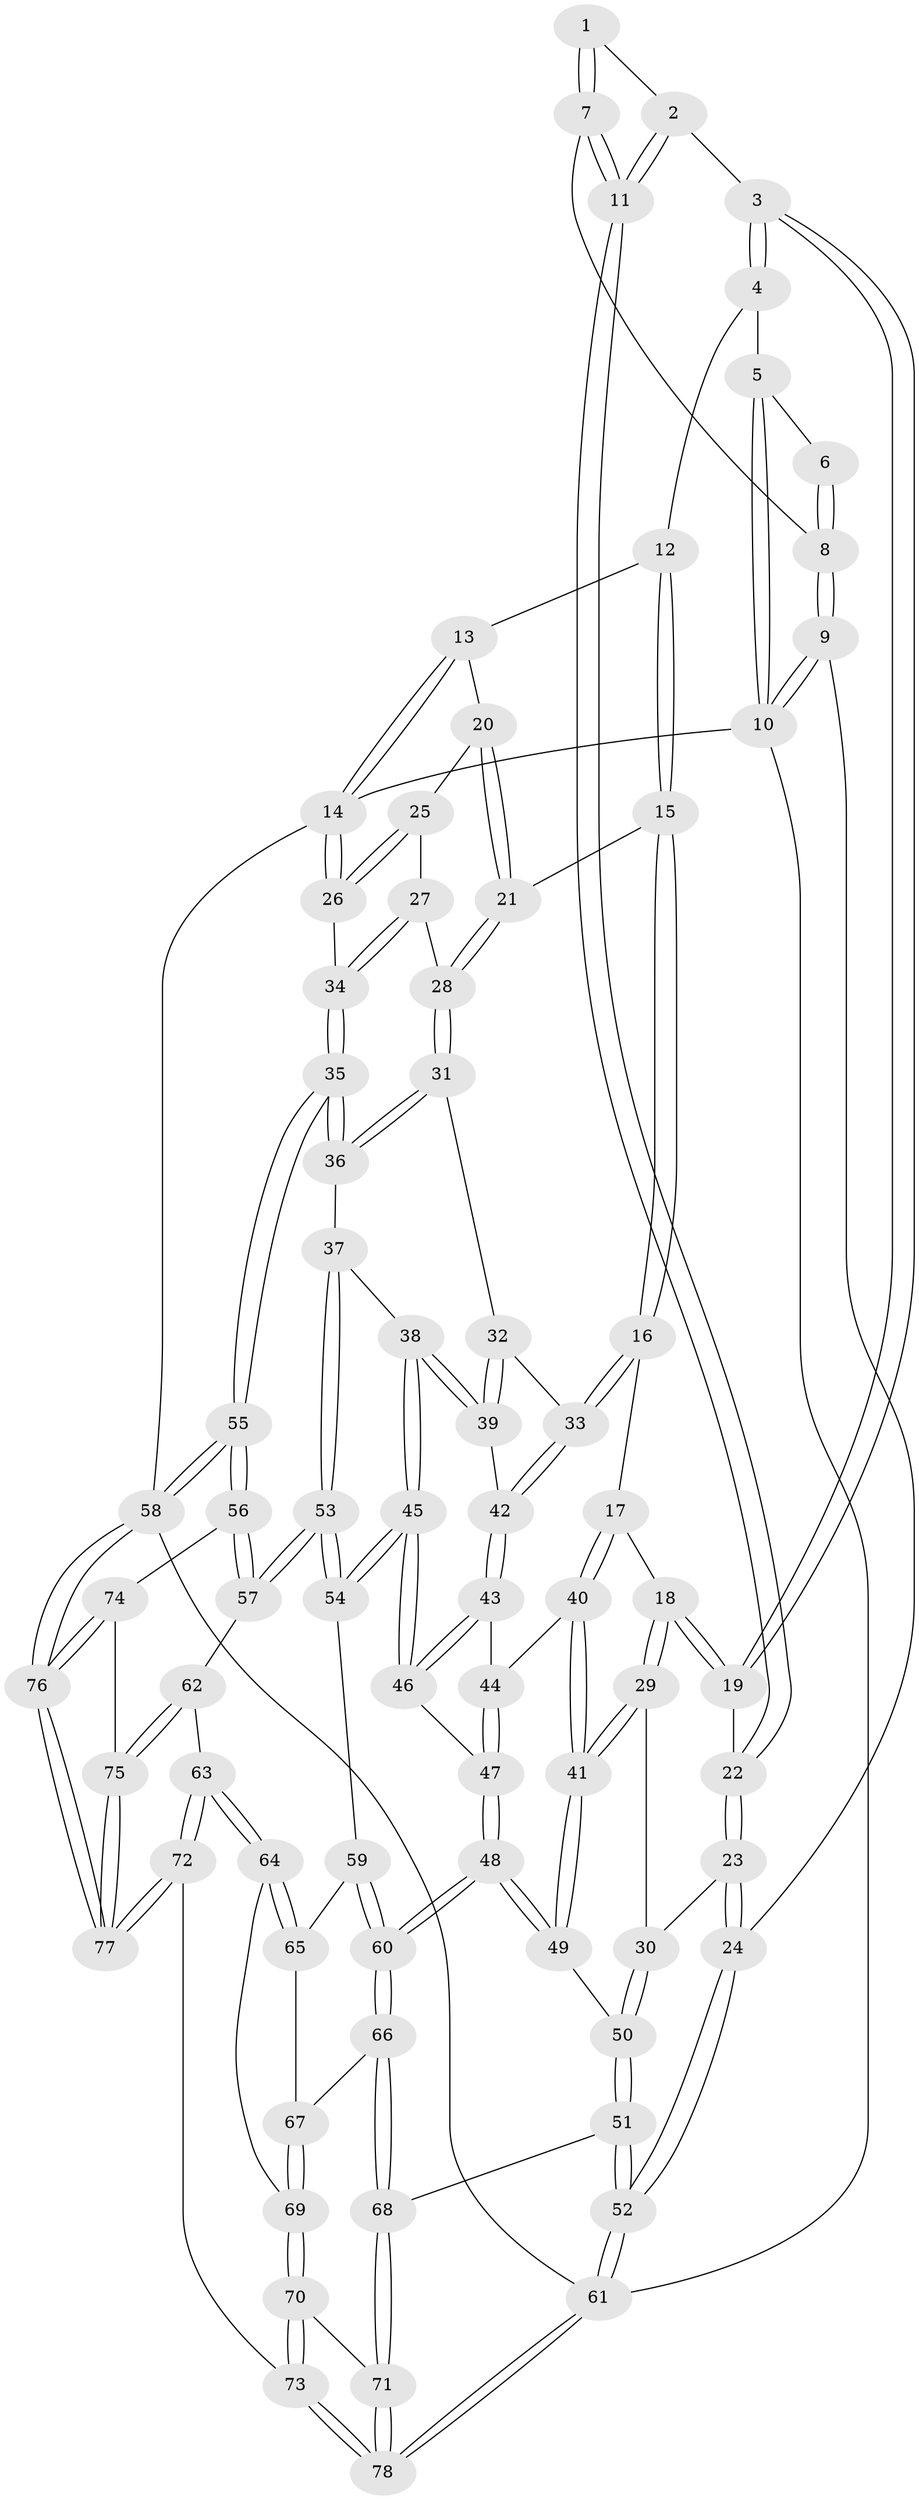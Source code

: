 // coarse degree distribution, {3: 0.09090909090909091, 5: 0.3181818181818182, 4: 0.4318181818181818, 6: 0.1590909090909091}
// Generated by graph-tools (version 1.1) at 2025/42/03/06/25 10:42:30]
// undirected, 78 vertices, 192 edges
graph export_dot {
graph [start="1"]
  node [color=gray90,style=filled];
  1 [pos="+0.0894611414239877+0.047352923668202936"];
  2 [pos="+0.2292259444976764+0.11502197757521113"];
  3 [pos="+0.2977972095586035+0.10883852992332727"];
  4 [pos="+0.46914935148979686+0"];
  5 [pos="+0+0"];
  6 [pos="+0.06640714146894454+0.0007059900631159677"];
  7 [pos="+0.0837911154164224+0.1928789174683888"];
  8 [pos="+0.0029368354393739175+0.1815163966117076"];
  9 [pos="+0+0.1691437597115179"];
  10 [pos="+0+0"];
  11 [pos="+0.08871631903828685+0.19697953216156147"];
  12 [pos="+0.48578058500455296+0"];
  13 [pos="+0.7884829766891102+0"];
  14 [pos="+1+0"];
  15 [pos="+0.5937712434351046+0.23417238050955289"];
  16 [pos="+0.5691742588926106+0.2902710899373342"];
  17 [pos="+0.39689118973418086+0.3658333049634269"];
  18 [pos="+0.33091182607702585+0.3407754723043911"];
  19 [pos="+0.2743904887580469+0.2747598898366826"];
  20 [pos="+0.8701649180183737+0.16402805578815266"];
  21 [pos="+0.8136116092396214+0.24298223293947477"];
  22 [pos="+0.1251655076006013+0.2935112623504298"];
  23 [pos="+0.03522101775951621+0.44489838696045103"];
  24 [pos="+0+0.4889132637114947"];
  25 [pos="+1+0.14450845160780704"];
  26 [pos="+1+0.0946954885426699"];
  27 [pos="+0.9127030545985777+0.34060806837574026"];
  28 [pos="+0.8624210803486378+0.3259536774086213"];
  29 [pos="+0.16989366258935684+0.4931809580483379"];
  30 [pos="+0.15236089645621895+0.4958797828083068"];
  31 [pos="+0.8490488987857601+0.36081610083952803"];
  32 [pos="+0.818464121593831+0.41485688103178087"];
  33 [pos="+0.594206980425055+0.3604436820206794"];
  34 [pos="+1+0.4402939275562298"];
  35 [pos="+1+0.5746872910255286"];
  36 [pos="+0.9618077053215168+0.5756478323229608"];
  37 [pos="+0.9068845336188273+0.5821920357075729"];
  38 [pos="+0.8004336989515077+0.48955213184219465"];
  39 [pos="+0.7963388782834906+0.4773916543348121"];
  40 [pos="+0.3912249833725658+0.473964835840723"];
  41 [pos="+0.3405350308743629+0.5569938133894642"];
  42 [pos="+0.6149192383077731+0.4413301652506677"];
  43 [pos="+0.6027583026675097+0.502621963211574"];
  44 [pos="+0.5085000138789304+0.5358724204025334"];
  45 [pos="+0.6674566758360736+0.6421571285759705"];
  46 [pos="+0.6579609335161072+0.6317278532576128"];
  47 [pos="+0.46285970016680145+0.6411412324388968"];
  48 [pos="+0.3935954383941342+0.6931809790139766"];
  49 [pos="+0.3613712816101685+0.667488565981826"];
  50 [pos="+0.1857879159002925+0.698434641663012"];
  51 [pos="+0.1262581526057396+0.7644391966446744"];
  52 [pos="+0+0.7943685622631294"];
  53 [pos="+0.7871136098838191+0.7021324290539795"];
  54 [pos="+0.674218256745479+0.6581804138114132"];
  55 [pos="+1+0.7576449556764626"];
  56 [pos="+0.86554615886981+0.8324016169918937"];
  57 [pos="+0.8331126471757181+0.8138903415700549"];
  58 [pos="+1+1"];
  59 [pos="+0.6546659625469244+0.6859714558426643"];
  60 [pos="+0.39718369862092495+0.7031320371924521"];
  61 [pos="+0+1"];
  62 [pos="+0.8068831421585322+0.8283941687059896"];
  63 [pos="+0.659510768622162+0.9039051130056253"];
  64 [pos="+0.6052289703903865+0.839822241279774"];
  65 [pos="+0.6502429162535147+0.6942200585107892"];
  66 [pos="+0.407376548646194+0.743294862490666"];
  67 [pos="+0.4318636688940202+0.7650840396324822"];
  68 [pos="+0.25829821556478194+0.9064705051749938"];
  69 [pos="+0.4856820678284424+0.8328082707868625"];
  70 [pos="+0.4585754394848252+0.9259309817253955"];
  71 [pos="+0.2632287413257517+0.9468759875091697"];
  72 [pos="+0.645442119090612+1"];
  73 [pos="+0.5733678614419601+1"];
  74 [pos="+0.8665350311107474+0.8620187326887846"];
  75 [pos="+0.73099715138783+1"];
  76 [pos="+1+1"];
  77 [pos="+0.6703960379456713+1"];
  78 [pos="+0.16488862336643156+1"];
  1 -- 2;
  1 -- 7;
  1 -- 7;
  2 -- 3;
  2 -- 11;
  2 -- 11;
  3 -- 4;
  3 -- 4;
  3 -- 19;
  3 -- 19;
  4 -- 5;
  4 -- 12;
  5 -- 6;
  5 -- 10;
  5 -- 10;
  6 -- 8;
  6 -- 8;
  7 -- 8;
  7 -- 11;
  7 -- 11;
  8 -- 9;
  8 -- 9;
  9 -- 10;
  9 -- 10;
  9 -- 24;
  10 -- 14;
  10 -- 61;
  11 -- 22;
  11 -- 22;
  12 -- 13;
  12 -- 15;
  12 -- 15;
  13 -- 14;
  13 -- 14;
  13 -- 20;
  14 -- 26;
  14 -- 26;
  14 -- 58;
  15 -- 16;
  15 -- 16;
  15 -- 21;
  16 -- 17;
  16 -- 33;
  16 -- 33;
  17 -- 18;
  17 -- 40;
  17 -- 40;
  18 -- 19;
  18 -- 19;
  18 -- 29;
  18 -- 29;
  19 -- 22;
  20 -- 21;
  20 -- 21;
  20 -- 25;
  21 -- 28;
  21 -- 28;
  22 -- 23;
  22 -- 23;
  23 -- 24;
  23 -- 24;
  23 -- 30;
  24 -- 52;
  24 -- 52;
  25 -- 26;
  25 -- 26;
  25 -- 27;
  26 -- 34;
  27 -- 28;
  27 -- 34;
  27 -- 34;
  28 -- 31;
  28 -- 31;
  29 -- 30;
  29 -- 41;
  29 -- 41;
  30 -- 50;
  30 -- 50;
  31 -- 32;
  31 -- 36;
  31 -- 36;
  32 -- 33;
  32 -- 39;
  32 -- 39;
  33 -- 42;
  33 -- 42;
  34 -- 35;
  34 -- 35;
  35 -- 36;
  35 -- 36;
  35 -- 55;
  35 -- 55;
  36 -- 37;
  37 -- 38;
  37 -- 53;
  37 -- 53;
  38 -- 39;
  38 -- 39;
  38 -- 45;
  38 -- 45;
  39 -- 42;
  40 -- 41;
  40 -- 41;
  40 -- 44;
  41 -- 49;
  41 -- 49;
  42 -- 43;
  42 -- 43;
  43 -- 44;
  43 -- 46;
  43 -- 46;
  44 -- 47;
  44 -- 47;
  45 -- 46;
  45 -- 46;
  45 -- 54;
  45 -- 54;
  46 -- 47;
  47 -- 48;
  47 -- 48;
  48 -- 49;
  48 -- 49;
  48 -- 60;
  48 -- 60;
  49 -- 50;
  50 -- 51;
  50 -- 51;
  51 -- 52;
  51 -- 52;
  51 -- 68;
  52 -- 61;
  52 -- 61;
  53 -- 54;
  53 -- 54;
  53 -- 57;
  53 -- 57;
  54 -- 59;
  55 -- 56;
  55 -- 56;
  55 -- 58;
  55 -- 58;
  56 -- 57;
  56 -- 57;
  56 -- 74;
  57 -- 62;
  58 -- 76;
  58 -- 76;
  58 -- 61;
  59 -- 60;
  59 -- 60;
  59 -- 65;
  60 -- 66;
  60 -- 66;
  61 -- 78;
  61 -- 78;
  62 -- 63;
  62 -- 75;
  62 -- 75;
  63 -- 64;
  63 -- 64;
  63 -- 72;
  63 -- 72;
  64 -- 65;
  64 -- 65;
  64 -- 69;
  65 -- 67;
  66 -- 67;
  66 -- 68;
  66 -- 68;
  67 -- 69;
  67 -- 69;
  68 -- 71;
  68 -- 71;
  69 -- 70;
  69 -- 70;
  70 -- 71;
  70 -- 73;
  70 -- 73;
  71 -- 78;
  71 -- 78;
  72 -- 73;
  72 -- 77;
  72 -- 77;
  73 -- 78;
  73 -- 78;
  74 -- 75;
  74 -- 76;
  74 -- 76;
  75 -- 77;
  75 -- 77;
  76 -- 77;
  76 -- 77;
}
